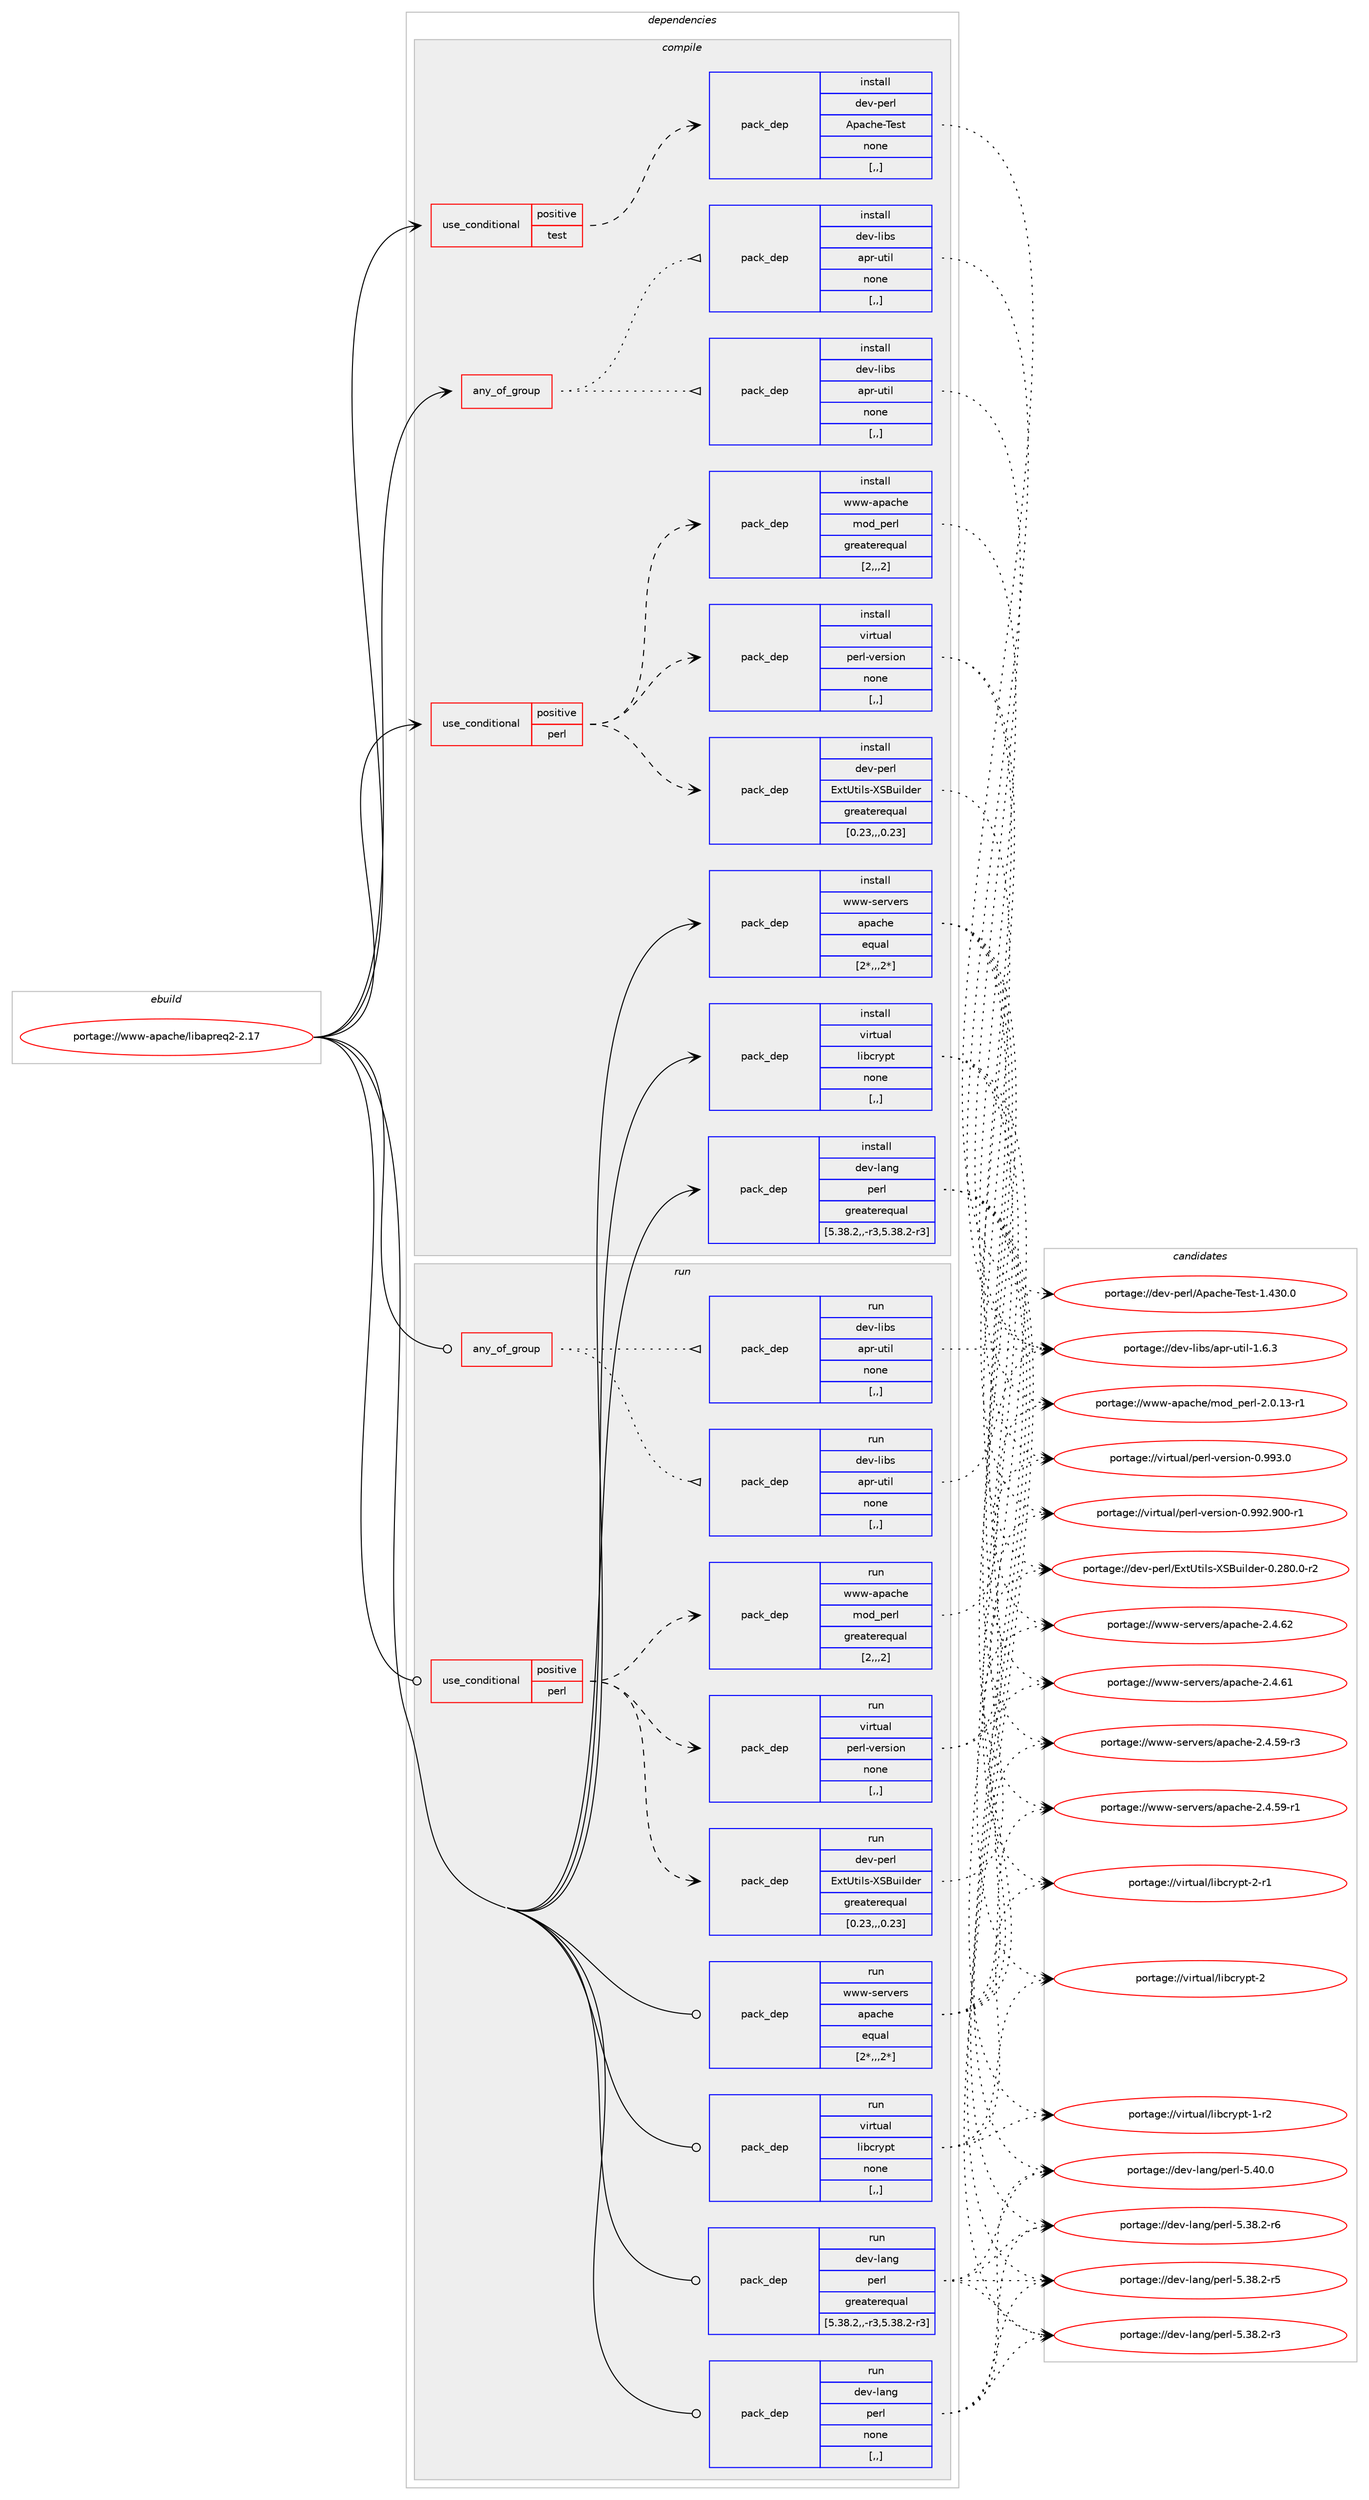 digraph prolog {

# *************
# Graph options
# *************

newrank=true;
concentrate=true;
compound=true;
graph [rankdir=LR,fontname=Helvetica,fontsize=10,ranksep=1.5];#, ranksep=2.5, nodesep=0.2];
edge  [arrowhead=vee];
node  [fontname=Helvetica,fontsize=10];

# **********
# The ebuild
# **********

subgraph cluster_leftcol {
color=gray;
label=<<i>ebuild</i>>;
id [label="portage://www-apache/libapreq2-2.17", color=red, width=4, href="../www-apache/libapreq2-2.17.svg"];
}

# ****************
# The dependencies
# ****************

subgraph cluster_midcol {
color=gray;
label=<<i>dependencies</i>>;
subgraph cluster_compile {
fillcolor="#eeeeee";
style=filled;
label=<<i>compile</i>>;
subgraph any3019 {
dependency445596 [label=<<TABLE BORDER="0" CELLBORDER="1" CELLSPACING="0" CELLPADDING="4"><TR><TD CELLPADDING="10">any_of_group</TD></TR></TABLE>>, shape=none, color=red];subgraph pack323617 {
dependency445597 [label=<<TABLE BORDER="0" CELLBORDER="1" CELLSPACING="0" CELLPADDING="4" WIDTH="220"><TR><TD ROWSPAN="6" CELLPADDING="30">pack_dep</TD></TR><TR><TD WIDTH="110">install</TD></TR><TR><TD>dev-libs</TD></TR><TR><TD>apr-util</TD></TR><TR><TD>none</TD></TR><TR><TD>[,,]</TD></TR></TABLE>>, shape=none, color=blue];
}
dependency445596:e -> dependency445597:w [weight=20,style="dotted",arrowhead="oinv"];
subgraph pack323618 {
dependency445598 [label=<<TABLE BORDER="0" CELLBORDER="1" CELLSPACING="0" CELLPADDING="4" WIDTH="220"><TR><TD ROWSPAN="6" CELLPADDING="30">pack_dep</TD></TR><TR><TD WIDTH="110">install</TD></TR><TR><TD>dev-libs</TD></TR><TR><TD>apr-util</TD></TR><TR><TD>none</TD></TR><TR><TD>[,,]</TD></TR></TABLE>>, shape=none, color=blue];
}
dependency445596:e -> dependency445598:w [weight=20,style="dotted",arrowhead="oinv"];
}
id:e -> dependency445596:w [weight=20,style="solid",arrowhead="vee"];
subgraph cond118731 {
dependency445599 [label=<<TABLE BORDER="0" CELLBORDER="1" CELLSPACING="0" CELLPADDING="4"><TR><TD ROWSPAN="3" CELLPADDING="10">use_conditional</TD></TR><TR><TD>positive</TD></TR><TR><TD>perl</TD></TR></TABLE>>, shape=none, color=red];
subgraph pack323619 {
dependency445600 [label=<<TABLE BORDER="0" CELLBORDER="1" CELLSPACING="0" CELLPADDING="4" WIDTH="220"><TR><TD ROWSPAN="6" CELLPADDING="30">pack_dep</TD></TR><TR><TD WIDTH="110">install</TD></TR><TR><TD>dev-perl</TD></TR><TR><TD>ExtUtils-XSBuilder</TD></TR><TR><TD>greaterequal</TD></TR><TR><TD>[0.23,,,0.23]</TD></TR></TABLE>>, shape=none, color=blue];
}
dependency445599:e -> dependency445600:w [weight=20,style="dashed",arrowhead="vee"];
subgraph pack323620 {
dependency445601 [label=<<TABLE BORDER="0" CELLBORDER="1" CELLSPACING="0" CELLPADDING="4" WIDTH="220"><TR><TD ROWSPAN="6" CELLPADDING="30">pack_dep</TD></TR><TR><TD WIDTH="110">install</TD></TR><TR><TD>virtual</TD></TR><TR><TD>perl-version</TD></TR><TR><TD>none</TD></TR><TR><TD>[,,]</TD></TR></TABLE>>, shape=none, color=blue];
}
dependency445599:e -> dependency445601:w [weight=20,style="dashed",arrowhead="vee"];
subgraph pack323621 {
dependency445602 [label=<<TABLE BORDER="0" CELLBORDER="1" CELLSPACING="0" CELLPADDING="4" WIDTH="220"><TR><TD ROWSPAN="6" CELLPADDING="30">pack_dep</TD></TR><TR><TD WIDTH="110">install</TD></TR><TR><TD>www-apache</TD></TR><TR><TD>mod_perl</TD></TR><TR><TD>greaterequal</TD></TR><TR><TD>[2,,,2]</TD></TR></TABLE>>, shape=none, color=blue];
}
dependency445599:e -> dependency445602:w [weight=20,style="dashed",arrowhead="vee"];
}
id:e -> dependency445599:w [weight=20,style="solid",arrowhead="vee"];
subgraph cond118732 {
dependency445603 [label=<<TABLE BORDER="0" CELLBORDER="1" CELLSPACING="0" CELLPADDING="4"><TR><TD ROWSPAN="3" CELLPADDING="10">use_conditional</TD></TR><TR><TD>positive</TD></TR><TR><TD>test</TD></TR></TABLE>>, shape=none, color=red];
subgraph pack323622 {
dependency445604 [label=<<TABLE BORDER="0" CELLBORDER="1" CELLSPACING="0" CELLPADDING="4" WIDTH="220"><TR><TD ROWSPAN="6" CELLPADDING="30">pack_dep</TD></TR><TR><TD WIDTH="110">install</TD></TR><TR><TD>dev-perl</TD></TR><TR><TD>Apache-Test</TD></TR><TR><TD>none</TD></TR><TR><TD>[,,]</TD></TR></TABLE>>, shape=none, color=blue];
}
dependency445603:e -> dependency445604:w [weight=20,style="dashed",arrowhead="vee"];
}
id:e -> dependency445603:w [weight=20,style="solid",arrowhead="vee"];
subgraph pack323623 {
dependency445605 [label=<<TABLE BORDER="0" CELLBORDER="1" CELLSPACING="0" CELLPADDING="4" WIDTH="220"><TR><TD ROWSPAN="6" CELLPADDING="30">pack_dep</TD></TR><TR><TD WIDTH="110">install</TD></TR><TR><TD>dev-lang</TD></TR><TR><TD>perl</TD></TR><TR><TD>greaterequal</TD></TR><TR><TD>[5.38.2,,-r3,5.38.2-r3]</TD></TR></TABLE>>, shape=none, color=blue];
}
id:e -> dependency445605:w [weight=20,style="solid",arrowhead="vee"];
subgraph pack323624 {
dependency445606 [label=<<TABLE BORDER="0" CELLBORDER="1" CELLSPACING="0" CELLPADDING="4" WIDTH="220"><TR><TD ROWSPAN="6" CELLPADDING="30">pack_dep</TD></TR><TR><TD WIDTH="110">install</TD></TR><TR><TD>virtual</TD></TR><TR><TD>libcrypt</TD></TR><TR><TD>none</TD></TR><TR><TD>[,,]</TD></TR></TABLE>>, shape=none, color=blue];
}
id:e -> dependency445606:w [weight=20,style="solid",arrowhead="vee"];
subgraph pack323625 {
dependency445607 [label=<<TABLE BORDER="0" CELLBORDER="1" CELLSPACING="0" CELLPADDING="4" WIDTH="220"><TR><TD ROWSPAN="6" CELLPADDING="30">pack_dep</TD></TR><TR><TD WIDTH="110">install</TD></TR><TR><TD>www-servers</TD></TR><TR><TD>apache</TD></TR><TR><TD>equal</TD></TR><TR><TD>[2*,,,2*]</TD></TR></TABLE>>, shape=none, color=blue];
}
id:e -> dependency445607:w [weight=20,style="solid",arrowhead="vee"];
}
subgraph cluster_compileandrun {
fillcolor="#eeeeee";
style=filled;
label=<<i>compile and run</i>>;
}
subgraph cluster_run {
fillcolor="#eeeeee";
style=filled;
label=<<i>run</i>>;
subgraph any3020 {
dependency445608 [label=<<TABLE BORDER="0" CELLBORDER="1" CELLSPACING="0" CELLPADDING="4"><TR><TD CELLPADDING="10">any_of_group</TD></TR></TABLE>>, shape=none, color=red];subgraph pack323626 {
dependency445609 [label=<<TABLE BORDER="0" CELLBORDER="1" CELLSPACING="0" CELLPADDING="4" WIDTH="220"><TR><TD ROWSPAN="6" CELLPADDING="30">pack_dep</TD></TR><TR><TD WIDTH="110">run</TD></TR><TR><TD>dev-libs</TD></TR><TR><TD>apr-util</TD></TR><TR><TD>none</TD></TR><TR><TD>[,,]</TD></TR></TABLE>>, shape=none, color=blue];
}
dependency445608:e -> dependency445609:w [weight=20,style="dotted",arrowhead="oinv"];
subgraph pack323627 {
dependency445610 [label=<<TABLE BORDER="0" CELLBORDER="1" CELLSPACING="0" CELLPADDING="4" WIDTH="220"><TR><TD ROWSPAN="6" CELLPADDING="30">pack_dep</TD></TR><TR><TD WIDTH="110">run</TD></TR><TR><TD>dev-libs</TD></TR><TR><TD>apr-util</TD></TR><TR><TD>none</TD></TR><TR><TD>[,,]</TD></TR></TABLE>>, shape=none, color=blue];
}
dependency445608:e -> dependency445610:w [weight=20,style="dotted",arrowhead="oinv"];
}
id:e -> dependency445608:w [weight=20,style="solid",arrowhead="odot"];
subgraph cond118733 {
dependency445611 [label=<<TABLE BORDER="0" CELLBORDER="1" CELLSPACING="0" CELLPADDING="4"><TR><TD ROWSPAN="3" CELLPADDING="10">use_conditional</TD></TR><TR><TD>positive</TD></TR><TR><TD>perl</TD></TR></TABLE>>, shape=none, color=red];
subgraph pack323628 {
dependency445612 [label=<<TABLE BORDER="0" CELLBORDER="1" CELLSPACING="0" CELLPADDING="4" WIDTH="220"><TR><TD ROWSPAN="6" CELLPADDING="30">pack_dep</TD></TR><TR><TD WIDTH="110">run</TD></TR><TR><TD>dev-perl</TD></TR><TR><TD>ExtUtils-XSBuilder</TD></TR><TR><TD>greaterequal</TD></TR><TR><TD>[0.23,,,0.23]</TD></TR></TABLE>>, shape=none, color=blue];
}
dependency445611:e -> dependency445612:w [weight=20,style="dashed",arrowhead="vee"];
subgraph pack323629 {
dependency445613 [label=<<TABLE BORDER="0" CELLBORDER="1" CELLSPACING="0" CELLPADDING="4" WIDTH="220"><TR><TD ROWSPAN="6" CELLPADDING="30">pack_dep</TD></TR><TR><TD WIDTH="110">run</TD></TR><TR><TD>virtual</TD></TR><TR><TD>perl-version</TD></TR><TR><TD>none</TD></TR><TR><TD>[,,]</TD></TR></TABLE>>, shape=none, color=blue];
}
dependency445611:e -> dependency445613:w [weight=20,style="dashed",arrowhead="vee"];
subgraph pack323630 {
dependency445614 [label=<<TABLE BORDER="0" CELLBORDER="1" CELLSPACING="0" CELLPADDING="4" WIDTH="220"><TR><TD ROWSPAN="6" CELLPADDING="30">pack_dep</TD></TR><TR><TD WIDTH="110">run</TD></TR><TR><TD>www-apache</TD></TR><TR><TD>mod_perl</TD></TR><TR><TD>greaterequal</TD></TR><TR><TD>[2,,,2]</TD></TR></TABLE>>, shape=none, color=blue];
}
dependency445611:e -> dependency445614:w [weight=20,style="dashed",arrowhead="vee"];
}
id:e -> dependency445611:w [weight=20,style="solid",arrowhead="odot"];
subgraph pack323631 {
dependency445615 [label=<<TABLE BORDER="0" CELLBORDER="1" CELLSPACING="0" CELLPADDING="4" WIDTH="220"><TR><TD ROWSPAN="6" CELLPADDING="30">pack_dep</TD></TR><TR><TD WIDTH="110">run</TD></TR><TR><TD>dev-lang</TD></TR><TR><TD>perl</TD></TR><TR><TD>greaterequal</TD></TR><TR><TD>[5.38.2,,-r3,5.38.2-r3]</TD></TR></TABLE>>, shape=none, color=blue];
}
id:e -> dependency445615:w [weight=20,style="solid",arrowhead="odot"];
subgraph pack323632 {
dependency445616 [label=<<TABLE BORDER="0" CELLBORDER="1" CELLSPACING="0" CELLPADDING="4" WIDTH="220"><TR><TD ROWSPAN="6" CELLPADDING="30">pack_dep</TD></TR><TR><TD WIDTH="110">run</TD></TR><TR><TD>dev-lang</TD></TR><TR><TD>perl</TD></TR><TR><TD>none</TD></TR><TR><TD>[,,]</TD></TR></TABLE>>, shape=none, color=blue];
}
id:e -> dependency445616:w [weight=20,style="solid",arrowhead="odot"];
subgraph pack323633 {
dependency445617 [label=<<TABLE BORDER="0" CELLBORDER="1" CELLSPACING="0" CELLPADDING="4" WIDTH="220"><TR><TD ROWSPAN="6" CELLPADDING="30">pack_dep</TD></TR><TR><TD WIDTH="110">run</TD></TR><TR><TD>virtual</TD></TR><TR><TD>libcrypt</TD></TR><TR><TD>none</TD></TR><TR><TD>[,,]</TD></TR></TABLE>>, shape=none, color=blue];
}
id:e -> dependency445617:w [weight=20,style="solid",arrowhead="odot"];
subgraph pack323634 {
dependency445618 [label=<<TABLE BORDER="0" CELLBORDER="1" CELLSPACING="0" CELLPADDING="4" WIDTH="220"><TR><TD ROWSPAN="6" CELLPADDING="30">pack_dep</TD></TR><TR><TD WIDTH="110">run</TD></TR><TR><TD>www-servers</TD></TR><TR><TD>apache</TD></TR><TR><TD>equal</TD></TR><TR><TD>[2*,,,2*]</TD></TR></TABLE>>, shape=none, color=blue];
}
id:e -> dependency445618:w [weight=20,style="solid",arrowhead="odot"];
}
}

# **************
# The candidates
# **************

subgraph cluster_choices {
rank=same;
color=gray;
label=<<i>candidates</i>>;

subgraph choice323617 {
color=black;
nodesep=1;
choice1001011184510810598115479711211445117116105108454946544651 [label="portage://dev-libs/apr-util-1.6.3", color=red, width=4,href="../dev-libs/apr-util-1.6.3.svg"];
dependency445597:e -> choice1001011184510810598115479711211445117116105108454946544651:w [style=dotted,weight="100"];
}
subgraph choice323618 {
color=black;
nodesep=1;
choice1001011184510810598115479711211445117116105108454946544651 [label="portage://dev-libs/apr-util-1.6.3", color=red, width=4,href="../dev-libs/apr-util-1.6.3.svg"];
dependency445598:e -> choice1001011184510810598115479711211445117116105108454946544651:w [style=dotted,weight="100"];
}
subgraph choice323619 {
color=black;
nodesep=1;
choice100101118451121011141084769120116851161051081154588836611710510810010111445484650564846484511450 [label="portage://dev-perl/ExtUtils-XSBuilder-0.280.0-r2", color=red, width=4,href="../dev-perl/ExtUtils-XSBuilder-0.280.0-r2.svg"];
dependency445600:e -> choice100101118451121011141084769120116851161051081154588836611710510810010111445484650564846484511450:w [style=dotted,weight="100"];
}
subgraph choice323620 {
color=black;
nodesep=1;
choice1181051141161179710847112101114108451181011141151051111104548465757514648 [label="portage://virtual/perl-version-0.993.0", color=red, width=4,href="../virtual/perl-version-0.993.0.svg"];
choice118105114116117971084711210111410845118101114115105111110454846575750465748484511449 [label="portage://virtual/perl-version-0.992.900-r1", color=red, width=4,href="../virtual/perl-version-0.992.900-r1.svg"];
dependency445601:e -> choice1181051141161179710847112101114108451181011141151051111104548465757514648:w [style=dotted,weight="100"];
dependency445601:e -> choice118105114116117971084711210111410845118101114115105111110454846575750465748484511449:w [style=dotted,weight="100"];
}
subgraph choice323621 {
color=black;
nodesep=1;
choice119119119459711297991041014710911110095112101114108455046484649514511449 [label="portage://www-apache/mod_perl-2.0.13-r1", color=red, width=4,href="../www-apache/mod_perl-2.0.13-r1.svg"];
dependency445602:e -> choice119119119459711297991041014710911110095112101114108455046484649514511449:w [style=dotted,weight="100"];
}
subgraph choice323622 {
color=black;
nodesep=1;
choice100101118451121011141084765112979910410145841011151164549465251484648 [label="portage://dev-perl/Apache-Test-1.430.0", color=red, width=4,href="../dev-perl/Apache-Test-1.430.0.svg"];
dependency445604:e -> choice100101118451121011141084765112979910410145841011151164549465251484648:w [style=dotted,weight="100"];
}
subgraph choice323623 {
color=black;
nodesep=1;
choice10010111845108971101034711210111410845534652484648 [label="portage://dev-lang/perl-5.40.0", color=red, width=4,href="../dev-lang/perl-5.40.0.svg"];
choice100101118451089711010347112101114108455346515646504511454 [label="portage://dev-lang/perl-5.38.2-r6", color=red, width=4,href="../dev-lang/perl-5.38.2-r6.svg"];
choice100101118451089711010347112101114108455346515646504511453 [label="portage://dev-lang/perl-5.38.2-r5", color=red, width=4,href="../dev-lang/perl-5.38.2-r5.svg"];
choice100101118451089711010347112101114108455346515646504511451 [label="portage://dev-lang/perl-5.38.2-r3", color=red, width=4,href="../dev-lang/perl-5.38.2-r3.svg"];
dependency445605:e -> choice10010111845108971101034711210111410845534652484648:w [style=dotted,weight="100"];
dependency445605:e -> choice100101118451089711010347112101114108455346515646504511454:w [style=dotted,weight="100"];
dependency445605:e -> choice100101118451089711010347112101114108455346515646504511453:w [style=dotted,weight="100"];
dependency445605:e -> choice100101118451089711010347112101114108455346515646504511451:w [style=dotted,weight="100"];
}
subgraph choice323624 {
color=black;
nodesep=1;
choice1181051141161179710847108105989911412111211645504511449 [label="portage://virtual/libcrypt-2-r1", color=red, width=4,href="../virtual/libcrypt-2-r1.svg"];
choice118105114116117971084710810598991141211121164550 [label="portage://virtual/libcrypt-2", color=red, width=4,href="../virtual/libcrypt-2.svg"];
choice1181051141161179710847108105989911412111211645494511450 [label="portage://virtual/libcrypt-1-r2", color=red, width=4,href="../virtual/libcrypt-1-r2.svg"];
dependency445606:e -> choice1181051141161179710847108105989911412111211645504511449:w [style=dotted,weight="100"];
dependency445606:e -> choice118105114116117971084710810598991141211121164550:w [style=dotted,weight="100"];
dependency445606:e -> choice1181051141161179710847108105989911412111211645494511450:w [style=dotted,weight="100"];
}
subgraph choice323625 {
color=black;
nodesep=1;
choice119119119451151011141181011141154797112979910410145504652465450 [label="portage://www-servers/apache-2.4.62", color=red, width=4,href="../www-servers/apache-2.4.62.svg"];
choice119119119451151011141181011141154797112979910410145504652465449 [label="portage://www-servers/apache-2.4.61", color=red, width=4,href="../www-servers/apache-2.4.61.svg"];
choice1191191194511510111411810111411547971129799104101455046524653574511451 [label="portage://www-servers/apache-2.4.59-r3", color=red, width=4,href="../www-servers/apache-2.4.59-r3.svg"];
choice1191191194511510111411810111411547971129799104101455046524653574511449 [label="portage://www-servers/apache-2.4.59-r1", color=red, width=4,href="../www-servers/apache-2.4.59-r1.svg"];
dependency445607:e -> choice119119119451151011141181011141154797112979910410145504652465450:w [style=dotted,weight="100"];
dependency445607:e -> choice119119119451151011141181011141154797112979910410145504652465449:w [style=dotted,weight="100"];
dependency445607:e -> choice1191191194511510111411810111411547971129799104101455046524653574511451:w [style=dotted,weight="100"];
dependency445607:e -> choice1191191194511510111411810111411547971129799104101455046524653574511449:w [style=dotted,weight="100"];
}
subgraph choice323626 {
color=black;
nodesep=1;
choice1001011184510810598115479711211445117116105108454946544651 [label="portage://dev-libs/apr-util-1.6.3", color=red, width=4,href="../dev-libs/apr-util-1.6.3.svg"];
dependency445609:e -> choice1001011184510810598115479711211445117116105108454946544651:w [style=dotted,weight="100"];
}
subgraph choice323627 {
color=black;
nodesep=1;
choice1001011184510810598115479711211445117116105108454946544651 [label="portage://dev-libs/apr-util-1.6.3", color=red, width=4,href="../dev-libs/apr-util-1.6.3.svg"];
dependency445610:e -> choice1001011184510810598115479711211445117116105108454946544651:w [style=dotted,weight="100"];
}
subgraph choice323628 {
color=black;
nodesep=1;
choice100101118451121011141084769120116851161051081154588836611710510810010111445484650564846484511450 [label="portage://dev-perl/ExtUtils-XSBuilder-0.280.0-r2", color=red, width=4,href="../dev-perl/ExtUtils-XSBuilder-0.280.0-r2.svg"];
dependency445612:e -> choice100101118451121011141084769120116851161051081154588836611710510810010111445484650564846484511450:w [style=dotted,weight="100"];
}
subgraph choice323629 {
color=black;
nodesep=1;
choice1181051141161179710847112101114108451181011141151051111104548465757514648 [label="portage://virtual/perl-version-0.993.0", color=red, width=4,href="../virtual/perl-version-0.993.0.svg"];
choice118105114116117971084711210111410845118101114115105111110454846575750465748484511449 [label="portage://virtual/perl-version-0.992.900-r1", color=red, width=4,href="../virtual/perl-version-0.992.900-r1.svg"];
dependency445613:e -> choice1181051141161179710847112101114108451181011141151051111104548465757514648:w [style=dotted,weight="100"];
dependency445613:e -> choice118105114116117971084711210111410845118101114115105111110454846575750465748484511449:w [style=dotted,weight="100"];
}
subgraph choice323630 {
color=black;
nodesep=1;
choice119119119459711297991041014710911110095112101114108455046484649514511449 [label="portage://www-apache/mod_perl-2.0.13-r1", color=red, width=4,href="../www-apache/mod_perl-2.0.13-r1.svg"];
dependency445614:e -> choice119119119459711297991041014710911110095112101114108455046484649514511449:w [style=dotted,weight="100"];
}
subgraph choice323631 {
color=black;
nodesep=1;
choice10010111845108971101034711210111410845534652484648 [label="portage://dev-lang/perl-5.40.0", color=red, width=4,href="../dev-lang/perl-5.40.0.svg"];
choice100101118451089711010347112101114108455346515646504511454 [label="portage://dev-lang/perl-5.38.2-r6", color=red, width=4,href="../dev-lang/perl-5.38.2-r6.svg"];
choice100101118451089711010347112101114108455346515646504511453 [label="portage://dev-lang/perl-5.38.2-r5", color=red, width=4,href="../dev-lang/perl-5.38.2-r5.svg"];
choice100101118451089711010347112101114108455346515646504511451 [label="portage://dev-lang/perl-5.38.2-r3", color=red, width=4,href="../dev-lang/perl-5.38.2-r3.svg"];
dependency445615:e -> choice10010111845108971101034711210111410845534652484648:w [style=dotted,weight="100"];
dependency445615:e -> choice100101118451089711010347112101114108455346515646504511454:w [style=dotted,weight="100"];
dependency445615:e -> choice100101118451089711010347112101114108455346515646504511453:w [style=dotted,weight="100"];
dependency445615:e -> choice100101118451089711010347112101114108455346515646504511451:w [style=dotted,weight="100"];
}
subgraph choice323632 {
color=black;
nodesep=1;
choice10010111845108971101034711210111410845534652484648 [label="portage://dev-lang/perl-5.40.0", color=red, width=4,href="../dev-lang/perl-5.40.0.svg"];
choice100101118451089711010347112101114108455346515646504511454 [label="portage://dev-lang/perl-5.38.2-r6", color=red, width=4,href="../dev-lang/perl-5.38.2-r6.svg"];
choice100101118451089711010347112101114108455346515646504511453 [label="portage://dev-lang/perl-5.38.2-r5", color=red, width=4,href="../dev-lang/perl-5.38.2-r5.svg"];
choice100101118451089711010347112101114108455346515646504511451 [label="portage://dev-lang/perl-5.38.2-r3", color=red, width=4,href="../dev-lang/perl-5.38.2-r3.svg"];
dependency445616:e -> choice10010111845108971101034711210111410845534652484648:w [style=dotted,weight="100"];
dependency445616:e -> choice100101118451089711010347112101114108455346515646504511454:w [style=dotted,weight="100"];
dependency445616:e -> choice100101118451089711010347112101114108455346515646504511453:w [style=dotted,weight="100"];
dependency445616:e -> choice100101118451089711010347112101114108455346515646504511451:w [style=dotted,weight="100"];
}
subgraph choice323633 {
color=black;
nodesep=1;
choice1181051141161179710847108105989911412111211645504511449 [label="portage://virtual/libcrypt-2-r1", color=red, width=4,href="../virtual/libcrypt-2-r1.svg"];
choice118105114116117971084710810598991141211121164550 [label="portage://virtual/libcrypt-2", color=red, width=4,href="../virtual/libcrypt-2.svg"];
choice1181051141161179710847108105989911412111211645494511450 [label="portage://virtual/libcrypt-1-r2", color=red, width=4,href="../virtual/libcrypt-1-r2.svg"];
dependency445617:e -> choice1181051141161179710847108105989911412111211645504511449:w [style=dotted,weight="100"];
dependency445617:e -> choice118105114116117971084710810598991141211121164550:w [style=dotted,weight="100"];
dependency445617:e -> choice1181051141161179710847108105989911412111211645494511450:w [style=dotted,weight="100"];
}
subgraph choice323634 {
color=black;
nodesep=1;
choice119119119451151011141181011141154797112979910410145504652465450 [label="portage://www-servers/apache-2.4.62", color=red, width=4,href="../www-servers/apache-2.4.62.svg"];
choice119119119451151011141181011141154797112979910410145504652465449 [label="portage://www-servers/apache-2.4.61", color=red, width=4,href="../www-servers/apache-2.4.61.svg"];
choice1191191194511510111411810111411547971129799104101455046524653574511451 [label="portage://www-servers/apache-2.4.59-r3", color=red, width=4,href="../www-servers/apache-2.4.59-r3.svg"];
choice1191191194511510111411810111411547971129799104101455046524653574511449 [label="portage://www-servers/apache-2.4.59-r1", color=red, width=4,href="../www-servers/apache-2.4.59-r1.svg"];
dependency445618:e -> choice119119119451151011141181011141154797112979910410145504652465450:w [style=dotted,weight="100"];
dependency445618:e -> choice119119119451151011141181011141154797112979910410145504652465449:w [style=dotted,weight="100"];
dependency445618:e -> choice1191191194511510111411810111411547971129799104101455046524653574511451:w [style=dotted,weight="100"];
dependency445618:e -> choice1191191194511510111411810111411547971129799104101455046524653574511449:w [style=dotted,weight="100"];
}
}

}
